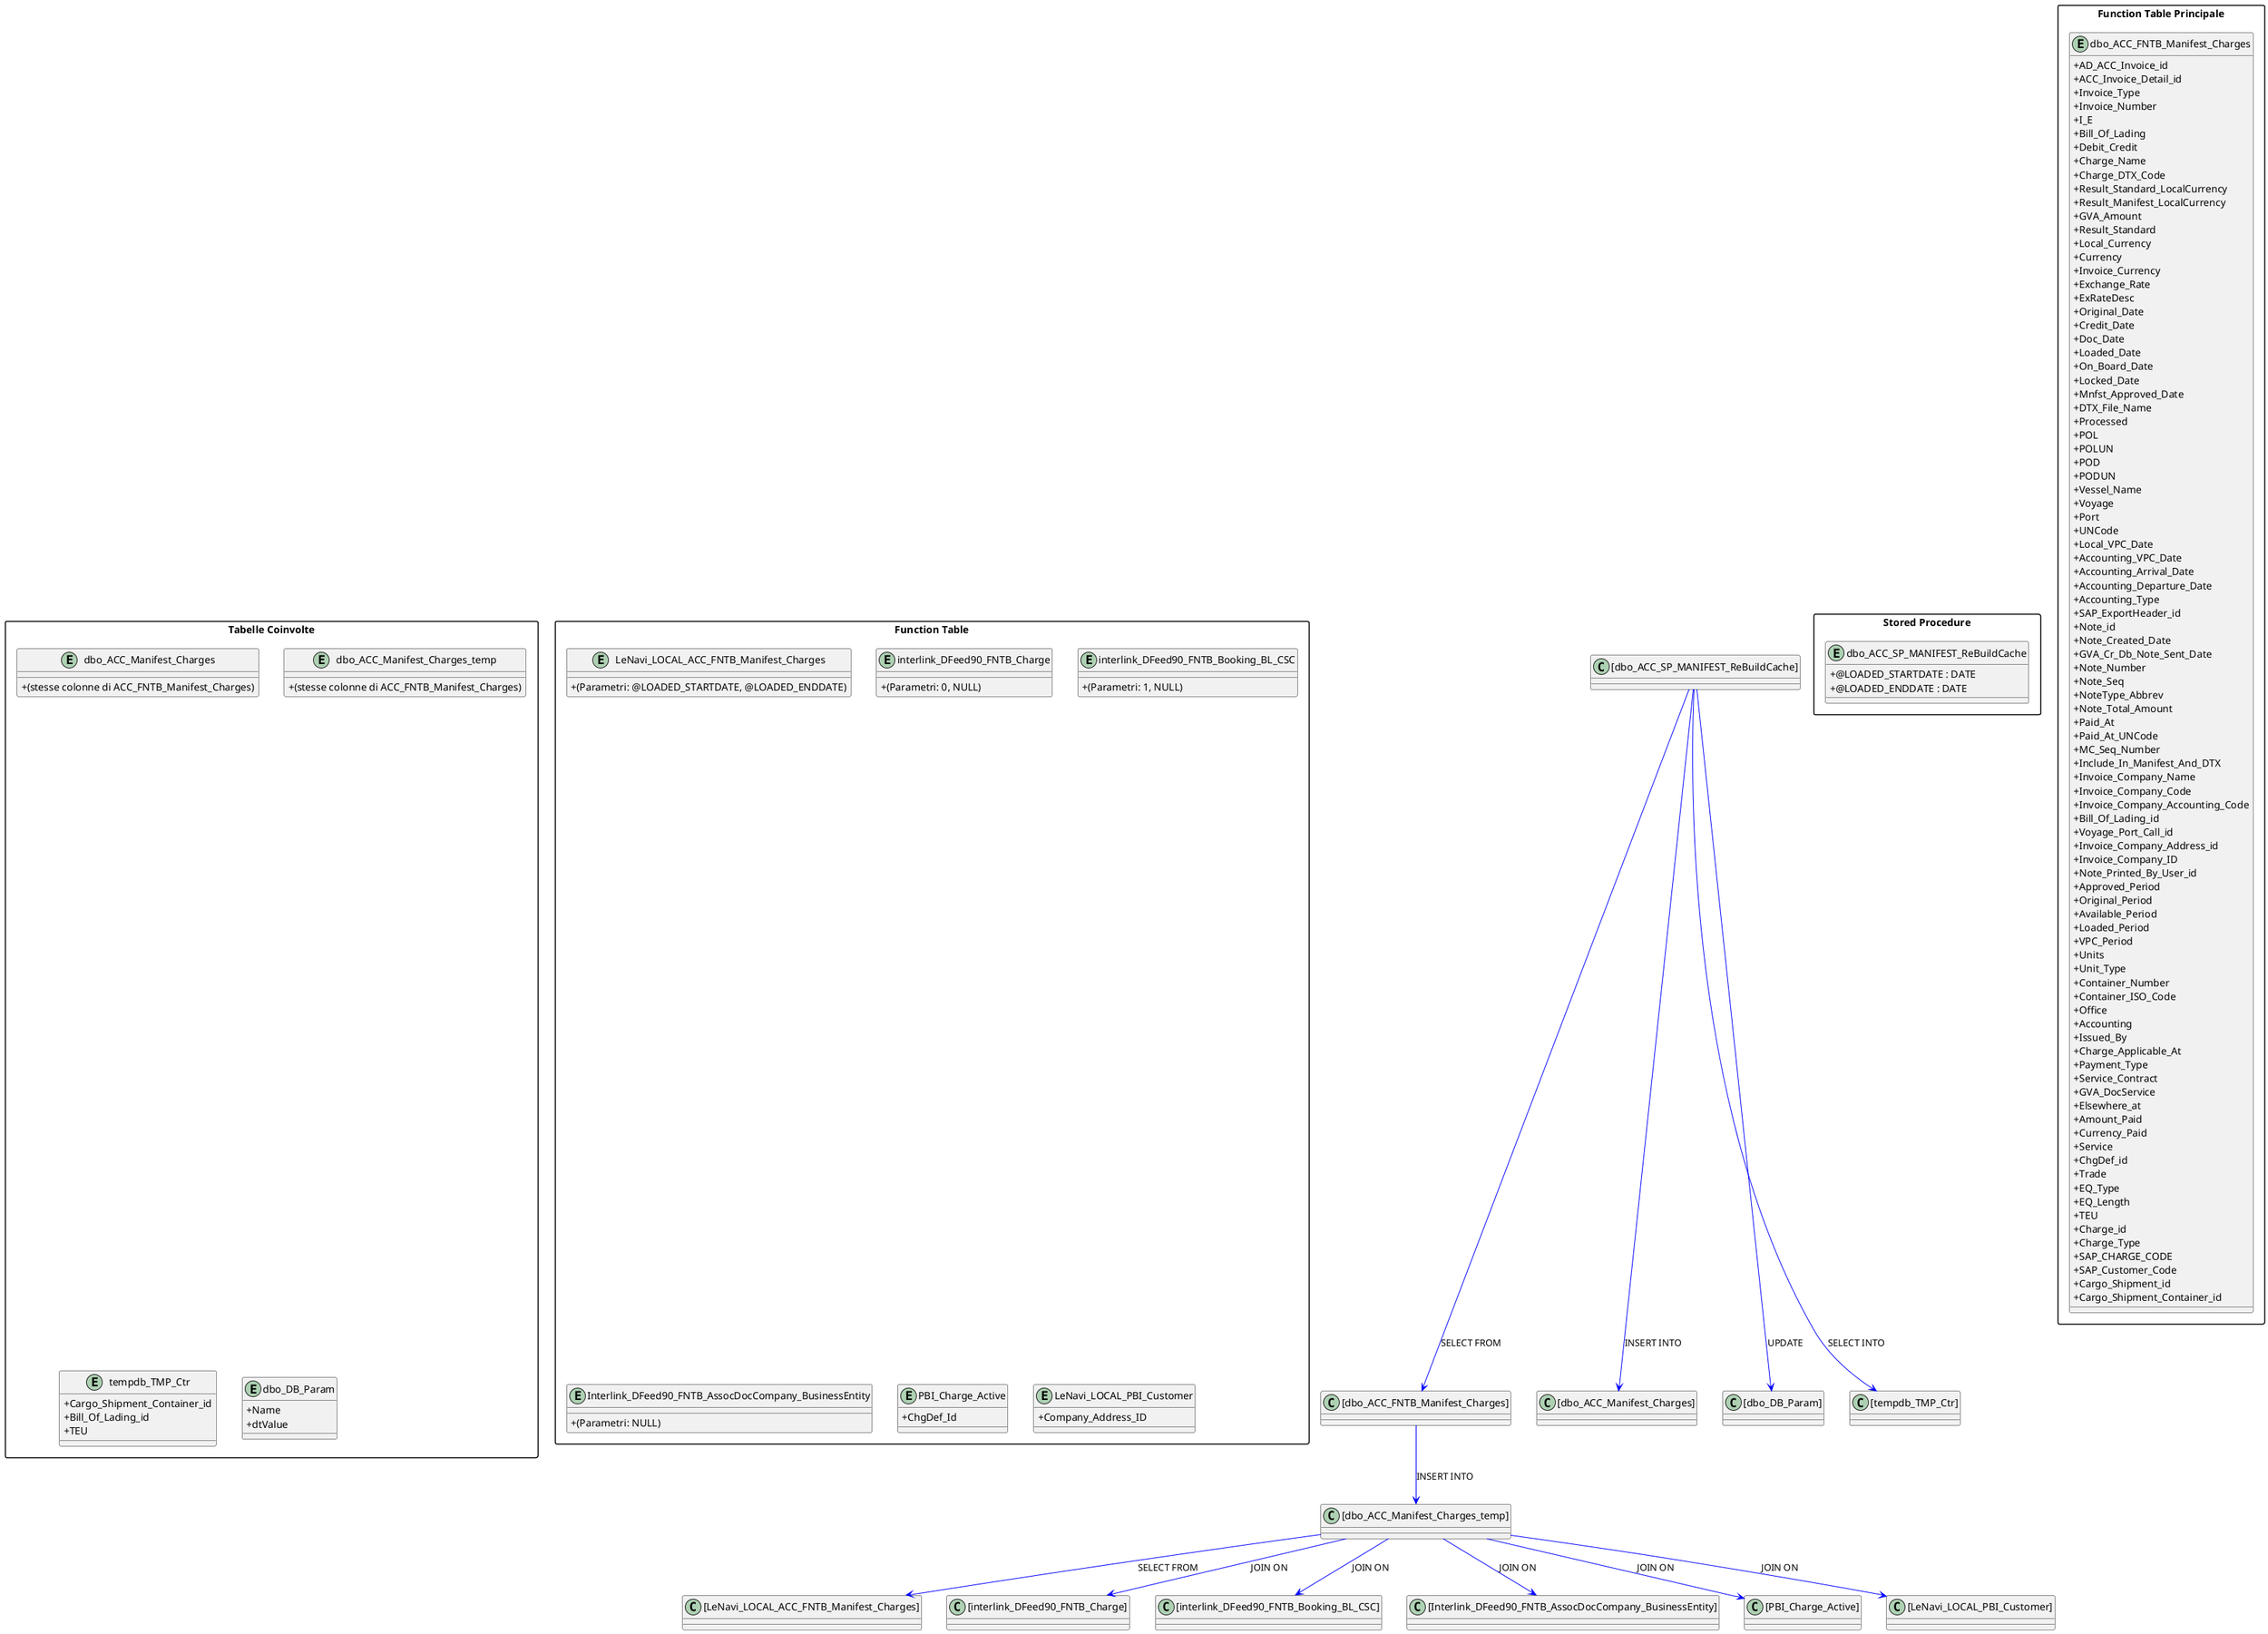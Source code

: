 @startuml
skinparam direction top to bottom
skinparam packageStyle rectangle
skinparam arrowColor #blue
skinparam classAttributeIconSize 0

package "Stored Procedure" {
  entity "[dbo_ACC_SP_MANIFEST_ReBuildCache]" {
    + @LOADED_STARTDATE : DATE
    + @LOADED_ENDDATE : DATE
  }
}

package "Function Table Principale" {
  entity "[dbo_ACC_FNTB_Manifest_Charges]" {
    + AD_ACC_Invoice_id
    + ACC_Invoice_Detail_id
    + Invoice_Type
    + Invoice_Number
    + I_E
    + Bill_Of_Lading
    + Debit_Credit
    + Charge_Name
    + Charge_DTX_Code
    + Result_Standard_LocalCurrency
    + Result_Manifest_LocalCurrency
    + GVA_Amount
    + Result_Standard
    + Local_Currency
    + Currency
    + Invoice_Currency
    + Exchange_Rate
    + ExRateDesc
    + Original_Date
    + Credit_Date
    + Doc_Date
    + Loaded_Date
    + On_Board_Date
    + Locked_Date
    + Mnfst_Approved_Date
    + DTX_File_Name
    + Processed
    + POL
    + POLUN
    + POD
    + PODUN
    + Vessel_Name
    + Voyage
    + Port
    + UNCode
    + Local_VPC_Date
    + Accounting_VPC_Date
    + Accounting_Arrival_Date
    + Accounting_Departure_Date
    + Accounting_Type
    + SAP_ExportHeader_id
    + Note_id
    + Note_Created_Date
    + GVA_Cr_Db_Note_Sent_Date
    + Note_Number
    + Note_Seq
    + NoteType_Abbrev
    + Note_Total_Amount
    + Paid_At
    + Paid_At_UNCode
    + MC_Seq_Number
    + Include_In_Manifest_And_DTX
    + Invoice_Company_Name
    + Invoice_Company_Code
    + Invoice_Company_Accounting_Code
    + Bill_Of_Lading_id
    + Voyage_Port_Call_id
    + Invoice_Company_Address_id
    + Invoice_Company_ID
    + Note_Printed_By_User_id
    + Approved_Period
    + Original_Period
    + Available_Period
    + Loaded_Period
    + VPC_Period
    + Units
    + Unit_Type
    + Container_Number
    + Container_ISO_Code
    + Office
    + Accounting
    + Issued_By
    + Charge_Applicable_At
    + Payment_Type
    + Service_Contract
    + GVA_DocService
    + Elsewhere_at
    + Amount_Paid
    + Currency_Paid
    + Service
    + ChgDef_id
    + Trade
    + EQ_Type
    + EQ_Length
    + TEU
    + Charge_id
    + Charge_Type
    + SAP_CHARGE_CODE
    + SAP_Customer_Code
    + Cargo_Shipment_id
    + Cargo_Shipment_Container_id
  }
}

package "Tabelle Coinvolte" {
  entity "[dbo_ACC_Manifest_Charges]" {
    + (stesse colonne di ACC_FNTB_Manifest_Charges)
  }

  entity "[dbo_ACC_Manifest_Charges_temp]" {
    + (stesse colonne di ACC_FNTB_Manifest_Charges)
  }

  entity "[tempdb_TMP_Ctr]" {
    + Cargo_Shipment_Container_id
    + Bill_Of_Lading_id
    + TEU
  }

  entity "[dbo_DB_Param]" {
    + Name
    + dtValue
  }
}

package "Function Table" {
  entity "[LeNavi_LOCAL_ACC_FNTB_Manifest_Charges]" {
    + (Parametri: @LOADED_STARTDATE, @LOADED_ENDDATE)
  }
  entity "[interlink_DFeed90_FNTB_Charge]" {
    + (Parametri: 0, NULL)
  }
  entity "[interlink_DFeed90_FNTB_Booking_BL_CSC]" {
    + (Parametri: 1, NULL)
  }
  entity "[Interlink_DFeed90_FNTB_AssocDocCompany_BusinessEntity]" {
    + (Parametri: NULL)
  }
  entity "[PBI_Charge_Active]" {
    + ChgDef_Id
  }
  entity "[LeNavi_LOCAL_PBI_Customer]" {
    + Company_Address_ID
  }
}

"[dbo_ACC_SP_MANIFEST_ReBuildCache]" --> "[dbo_ACC_FNTB_Manifest_Charges]" : SELECT FROM
"[dbo_ACC_FNTB_Manifest_Charges]" --> "[dbo_ACC_Manifest_Charges_temp]" : INSERT INTO
"[dbo_ACC_SP_MANIFEST_ReBuildCache]" --> "[dbo_ACC_Manifest_Charges]" : INSERT INTO
"[dbo_ACC_SP_MANIFEST_ReBuildCache]" --> "[dbo_DB_Param]" : UPDATE
"[dbo_ACC_Manifest_Charges_temp]" --> "[LeNavi_LOCAL_ACC_FNTB_Manifest_Charges]" : SELECT FROM
"[dbo_ACC_Manifest_Charges_temp]" --> "[interlink_DFeed90_FNTB_Charge]" : JOIN ON
"[dbo_ACC_Manifest_Charges_temp]" --> "[interlink_DFeed90_FNTB_Booking_BL_CSC]" : JOIN ON
"[dbo_ACC_Manifest_Charges_temp]" --> "[Interlink_DFeed90_FNTB_AssocDocCompany_BusinessEntity]" : JOIN ON
"[dbo_ACC_Manifest_Charges_temp]" --> "[PBI_Charge_Active]" : JOIN ON
"[dbo_ACC_Manifest_Charges_temp]" --> "[LeNavi_LOCAL_PBI_Customer]" : JOIN ON
"[dbo_ACC_SP_MANIFEST_ReBuildCache]" --> "[tempdb_TMP_Ctr]" : SELECT INTO

@enduml
